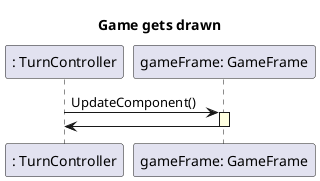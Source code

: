 @startuml seq

skinparam SequenceLifeLineBackgroundColor LightYellow

title "Game gets drawn"

participant ": TurnController" as jvm
participant "gameFrame: GameFrame" as gameFrame

jvm -> gameFrame ++: UpdateComponent()

gameFrame -> jvm --

@enduml